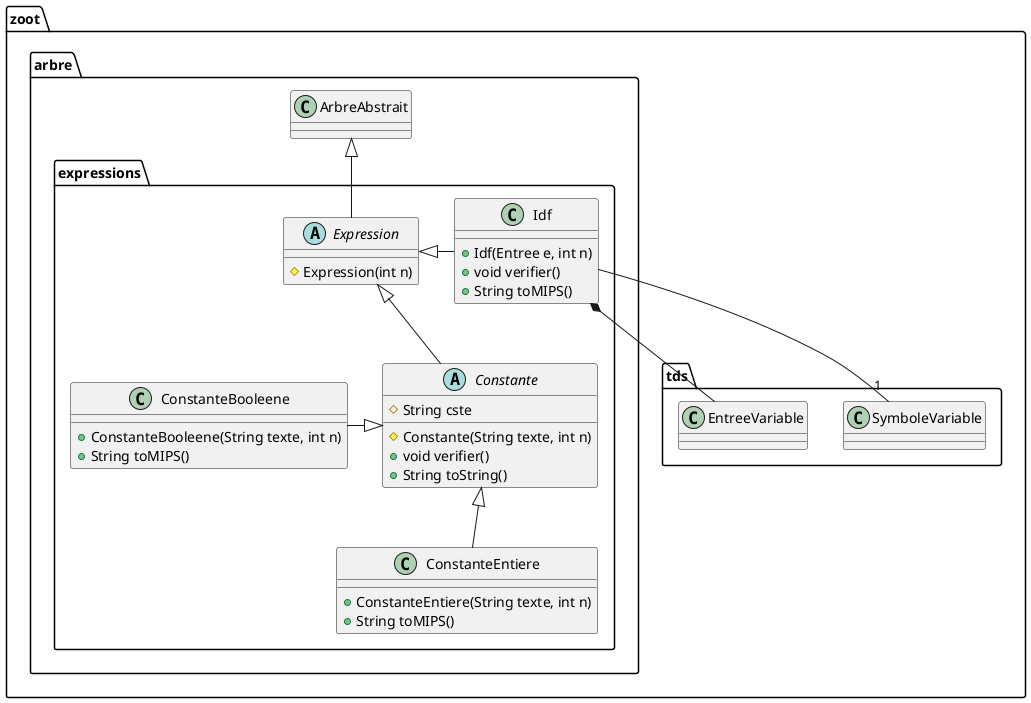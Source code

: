 @startuml "Package expressions"
namespace zoot.arbre.expressions {
    ' Includes
    ' Classes
    abstract class Constante {
        # String cste
        # Constante(String texte, int n)
        + void verifier()
        + String toString()
    }

    class ConstanteEntiere {
        + ConstanteEntiere(String texte, int n)
        + String toMIPS()
    }

    class ConstanteBooleene {
        + ConstanteBooleene(String texte, int n)
        + String toMIPS()
    }

    class Idf {
        + Idf(Entree e, int n)
        + void verifier()
        + String toMIPS()
    }

    abstract class Expression {
        # Expression(int n)
    }
    ' Relations entre les classes
    Idf -right-|> Expression
    Idf --"1" zoot.tds.SymboleVariable
    Idf *-- zoot.tds.EntreeVariable
    Constante -up-|> Expression
    ConstanteEntiere -up-|> Constante
    ConstanteBooleene -right-|> Constante
    Expression -up-|> zoot.arbre.ArbreAbstrait
}
@enduml